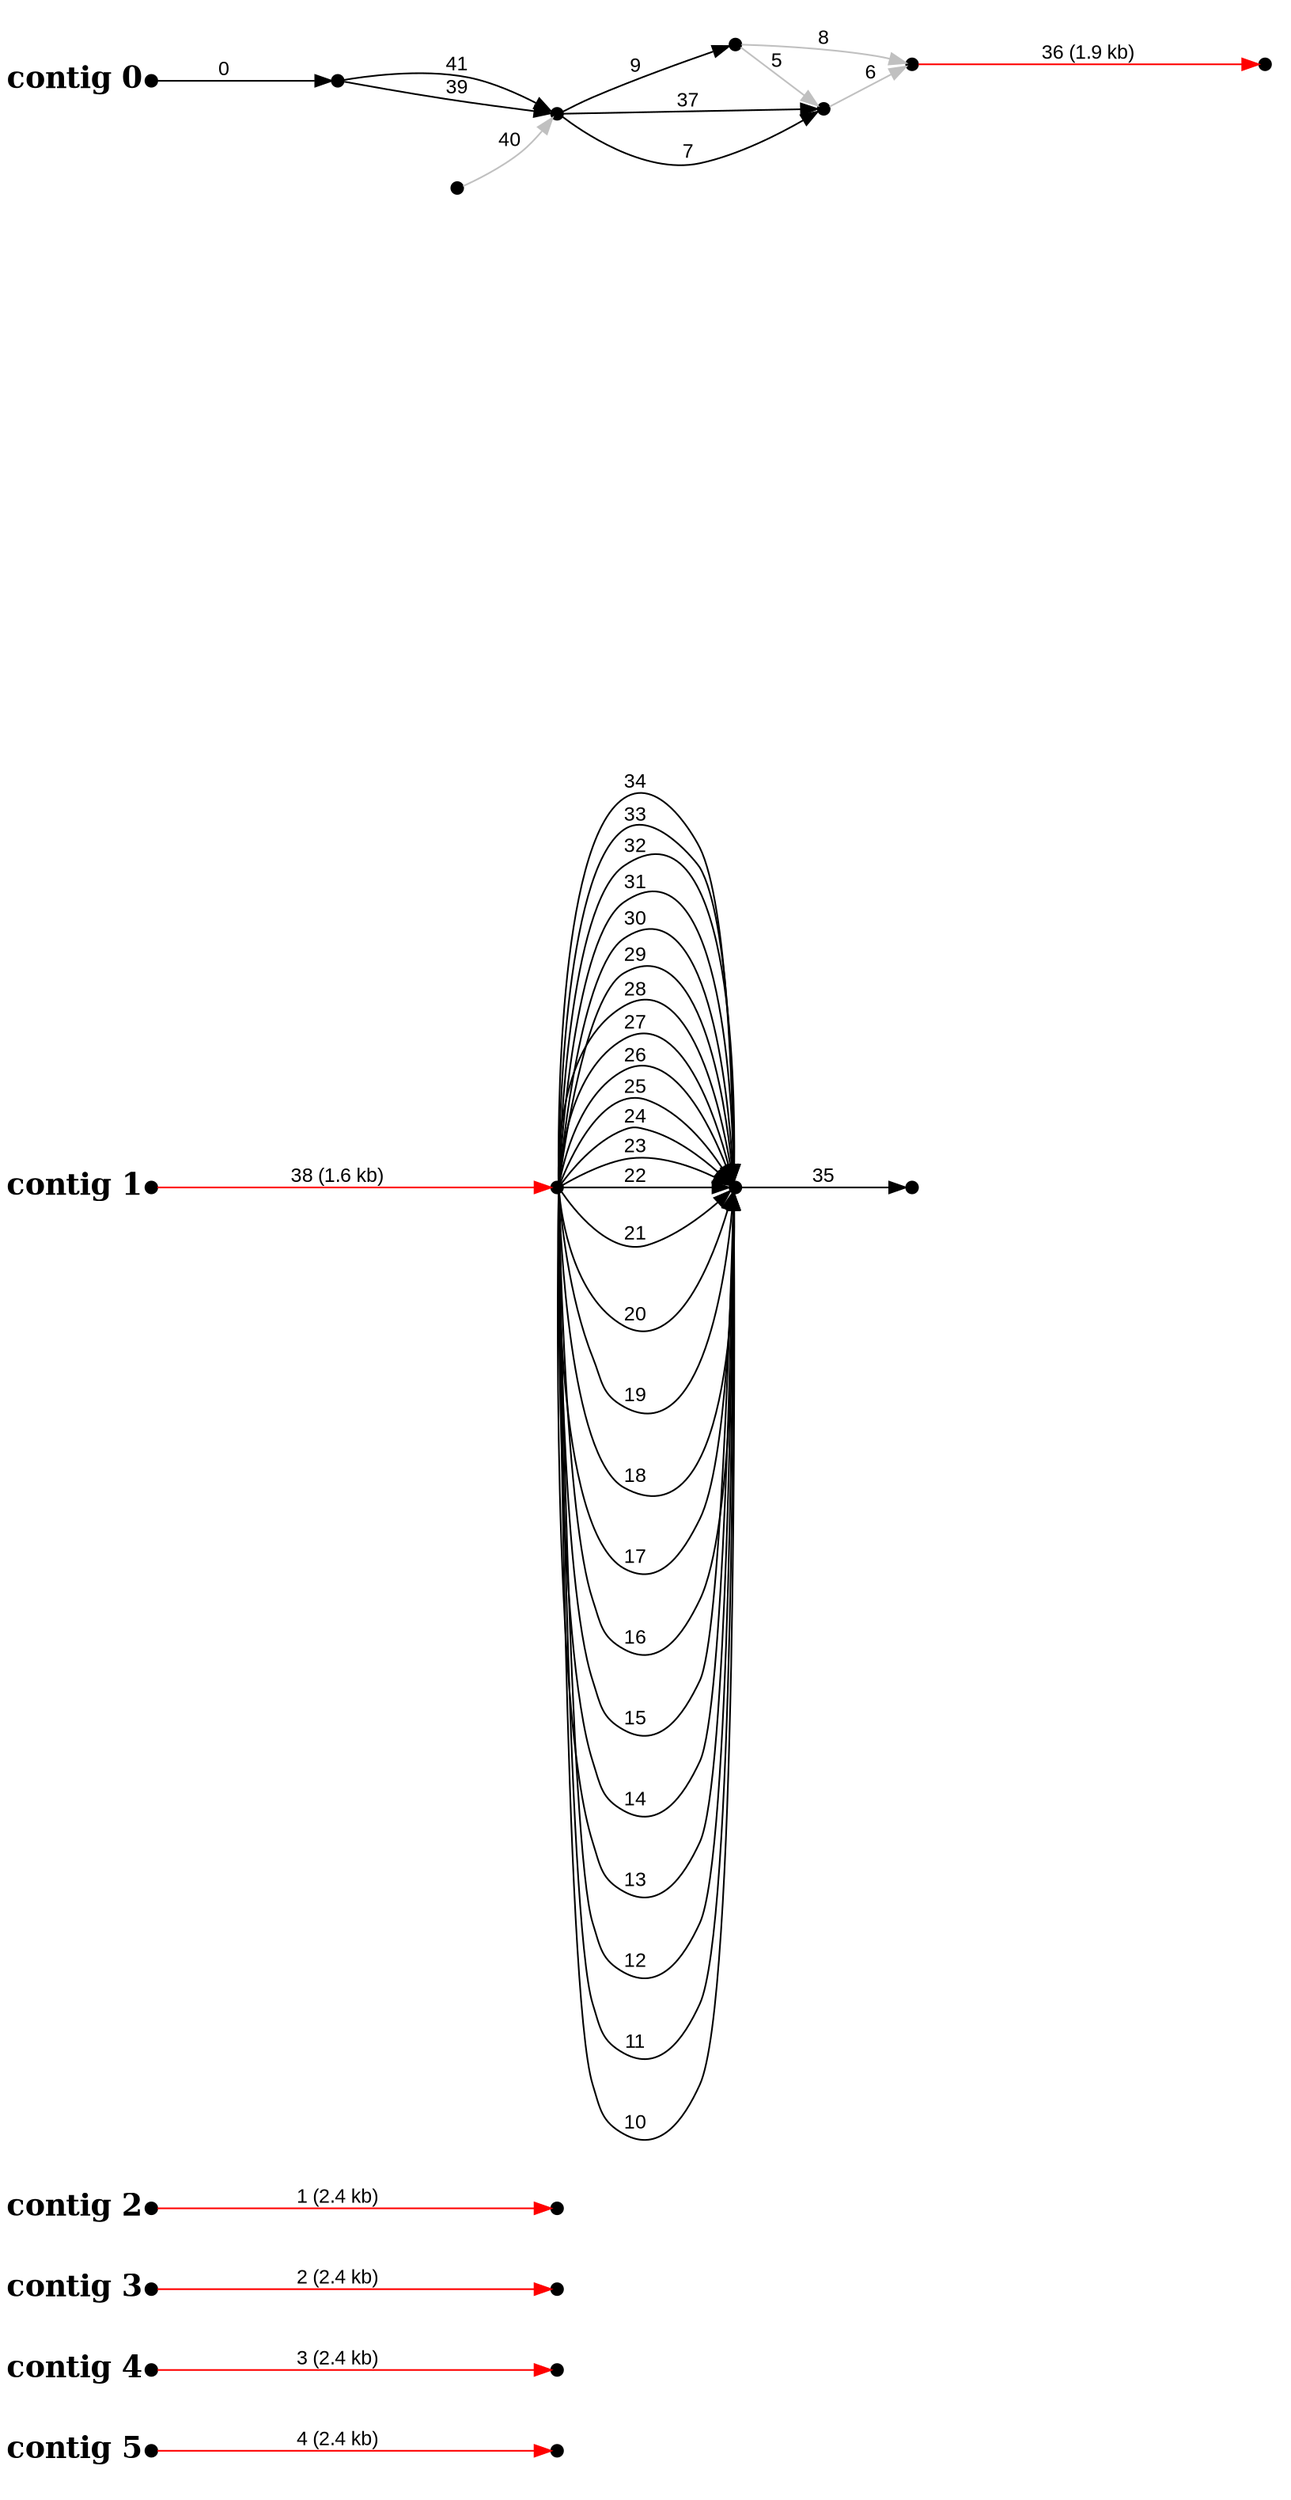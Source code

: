 digraph G {

node [width=0.1,height=0.1,fontsize=10,shape=point];
edge [fontsize=12,penwidth=1,arrowsize=1,fontname=Arial];
margin=1.0;
rankdir=LR;
labeljust=l;
margin=0;

subgraph cluster5 {
color=white;
10 -> 11 [minlen=4,color=red,label="4 (2.4 kb)",taillabel="contig 5",labelangle=180,weight=10000,labeldistance=5,labelfontsize=18,labelfontname="Times-Bold"];
}

subgraph cluster4 {
color=white;
8 -> 9 [minlen=4,color=red,label="3 (2.4 kb)",taillabel="contig 4",labelangle=180,weight=10000,labeldistance=5,labelfontsize=18,labelfontname="Times-Bold"];
}

subgraph cluster3 {
color=white;
4 -> 5 [minlen=4,color=red,label="2 (2.4 kb)",taillabel="contig 3",labelangle=180,weight=10000,labeldistance=5,labelfontsize=18,labelfontname="Times-Bold"];
}

subgraph cluster2 {
color=white;
2 -> 3 [minlen=4,color=red,label="1 (2.4 kb)",taillabel="contig 2",labelangle=180,weight=10000,labeldistance=5,labelfontsize=18,labelfontname="Times-Bold"];
}

subgraph cluster1 {
color=white;
1 -> 7 [minlen=2,color=black,label="10"];
1 -> 7 [minlen=2,color=black,label="11"];
1 -> 7 [minlen=2,color=black,label="12"];
1 -> 7 [minlen=2,color=black,label="13"];
1 -> 7 [minlen=2,color=black,label="14"];
1 -> 7 [minlen=2,color=black,label="15"];
1 -> 7 [minlen=2,color=black,label="16"];
1 -> 7 [minlen=2,color=black,label="17"];
1 -> 7 [minlen=2,color=black,label="18"];
1 -> 7 [minlen=2,color=black,label="19"];
1 -> 7 [minlen=2,color=black,label="20"];
1 -> 7 [minlen=2,color=black,label="21"];
1 -> 7 [minlen=2,color=black,label="22"];
1 -> 7 [minlen=2,color=black,label="23"];
1 -> 7 [minlen=2,color=black,label="24"];
1 -> 7 [minlen=2,color=black,label="25"];
1 -> 7 [minlen=2,color=black,label="26"];
1 -> 7 [minlen=2,color=black,label="27"];
1 -> 7 [minlen=2,color=black,label="28"];
1 -> 7 [minlen=2,color=black,label="29"];
1 -> 7 [minlen=2,color=black,label="30"];
1 -> 7 [minlen=2,color=black,label="31"];
1 -> 7 [minlen=2,color=black,label="32"];
1 -> 7 [minlen=2,color=black,label="33"];
1 -> 7 [minlen=2,color=black,label="34"];
7 -> 6 [minlen=2,color=black,label="35"];
19 -> 1 [minlen=4,color=red,label="38 (1.6 kb)",taillabel="contig 1",labelangle=180,weight=10000,labeldistance=5,labelfontsize=18,labelfontname="Times-Bold"];
}

subgraph cluster0 {
color=white;
0 -> 18 [minlen=2,color=black,label="0",taillabel="contig 0",labelangle=180,weight=10000,labeldistance=5,labelfontsize=18,labelfontname="Times-Bold"];
13 -> 17 [minlen=1,color=gray,label="40"];
14 -> 15 [minlen=1,color=gray,label="6"];
15 -> 12 [minlen=4,color=red,label="36 (1.9 kb)"];
16 -> 14 [minlen=1,color=gray,label="5"];
16 -> 15 [minlen=1,color=gray,label="8"];
17 -> 14 [minlen=2,color=black,label="7"];
17 -> 14 [minlen=2,color=black,label="37"];
17 -> 16 [minlen=2,color=black,label="9"];
18 -> 17 [minlen=2,color=black,label="39"];
18 -> 17 [minlen=2,color=black,label="41"];
}

}
#done
